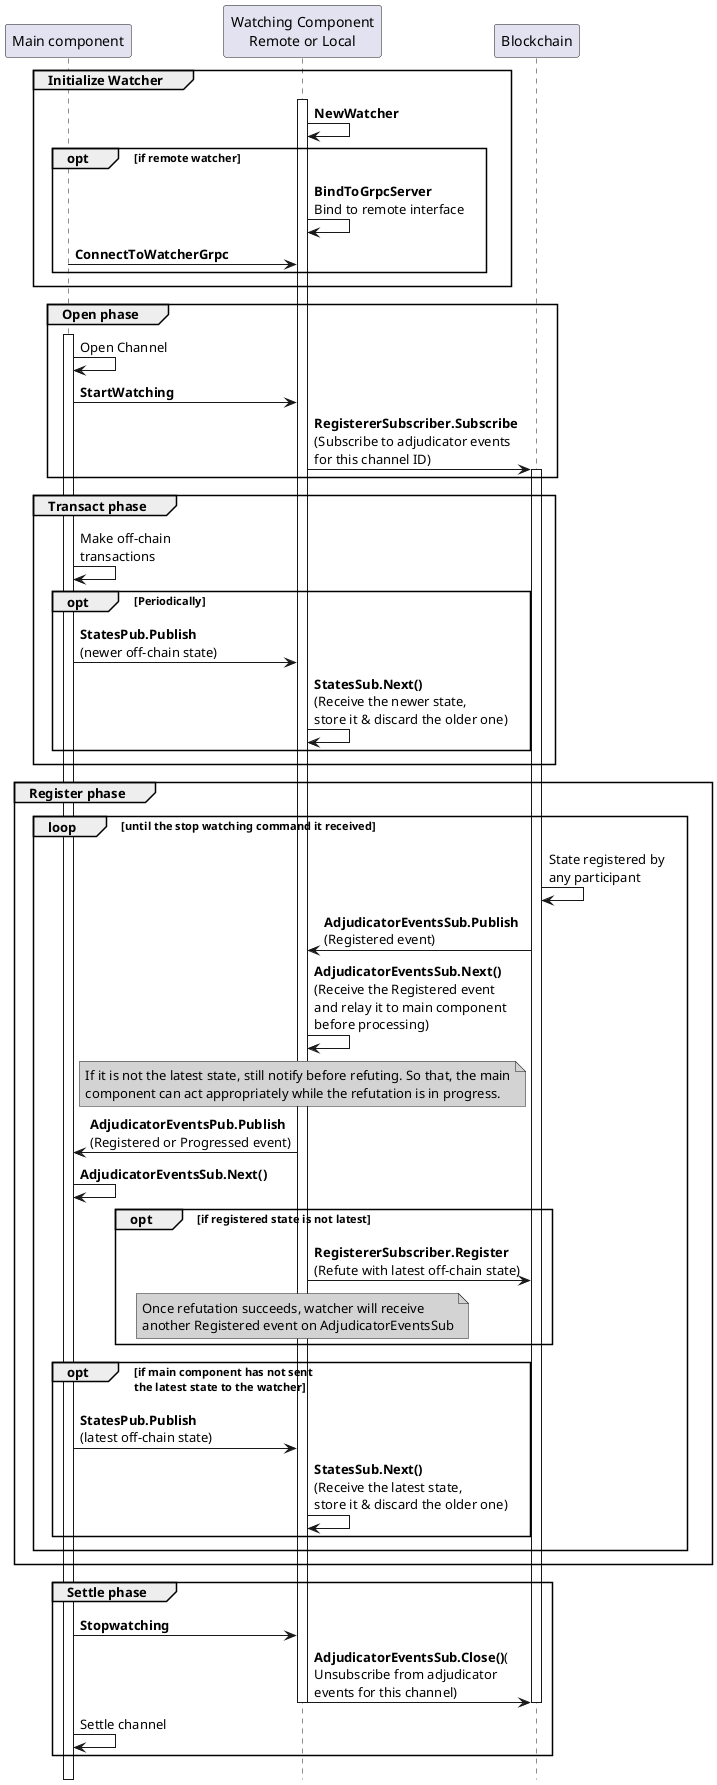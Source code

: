 .. SPDX-FileCopyrightText: 2021 Hyperledger
   SPDX-License-Identifier: CC-BY-4.0

@startuml watcher
!pragma teoz true
hide footbox

participant "Main component" as main_component
participant "Watching Component\nRemote or Local" as watcher
participant "Blockchain" as blockchain

group Initialize Watcher
activate watcher
watcher -> watcher: **NewWatcher**
opt if remote watcher
watcher -> watcher: **BindToGrpcServer**\nBind to remote interface
main_component -> watcher: **ConnectToWatcherGrpc**
end
end

group Open phase
activate main_component
main_component -> main_component: Open Channel
main_component -> watcher: **StartWatching**
watcher -> blockchain: **RegistererSubscriber.Subscribe**\n(Subscribe to adjudicator events\nfor this channel ID)
activate blockchain
end

group Transact phase
main_component -> main_component: Make off-chain\ntransactions
opt Periodically
main_component -> watcher: **StatesPub.Publish**\n(newer off-chain state)
watcher -> watcher: **StatesSub.Next()**\n(Receive the newer state,\nstore it & discard the older one)
end
end

group Register phase
loop until the stop watching command it received
blockchain -> blockchain: State registered by\nany participant
watcher <- blockchain:**AdjudicatorEventsSub.Publish**\n(Registered event)
watcher -> watcher:**AdjudicatorEventsSub.Next()**\n(Receive the Registered event\nand relay it to main component\nbefore processing)
note over watcher #LightGray
If it is not the latest state, still notify before refuting. So that, the main
component can act appropriately while the refutation is in progress.
end note
main_component <- watcher: **AdjudicatorEventsPub.Publish**\n(Registered or Progressed event)
main_component -> main_component: **AdjudicatorEventsSub.Next()**
opt if registered state is not latest
watcher -> blockchain: **RegistererSubscriber.Register**\n(Refute with latest off-chain state)
note over watcher #LightGray
Once refutation succeeds, watcher will receive
another Registered event on AdjudicatorEventsSub
end note
end
opt if main component has not sent\nthe latest state to the watcher
main_component -> watcher: **StatesPub.Publish**\n(latest off-chain state)
watcher -> watcher: **StatesSub.Next()**\n(Receive the latest state,\nstore it & discard the older one)
end
end
end


group Settle phase 
main_component -> watcher: **Stopwatching**
watcher -> blockchain: **AdjudicatorEventsSub.Close()**(\nUnsubscribe from adjudicator\nevents for this channel)
deactivate blockchain
deactivate watcher
main_component -> main_component: Settle channel
end

@enduml
